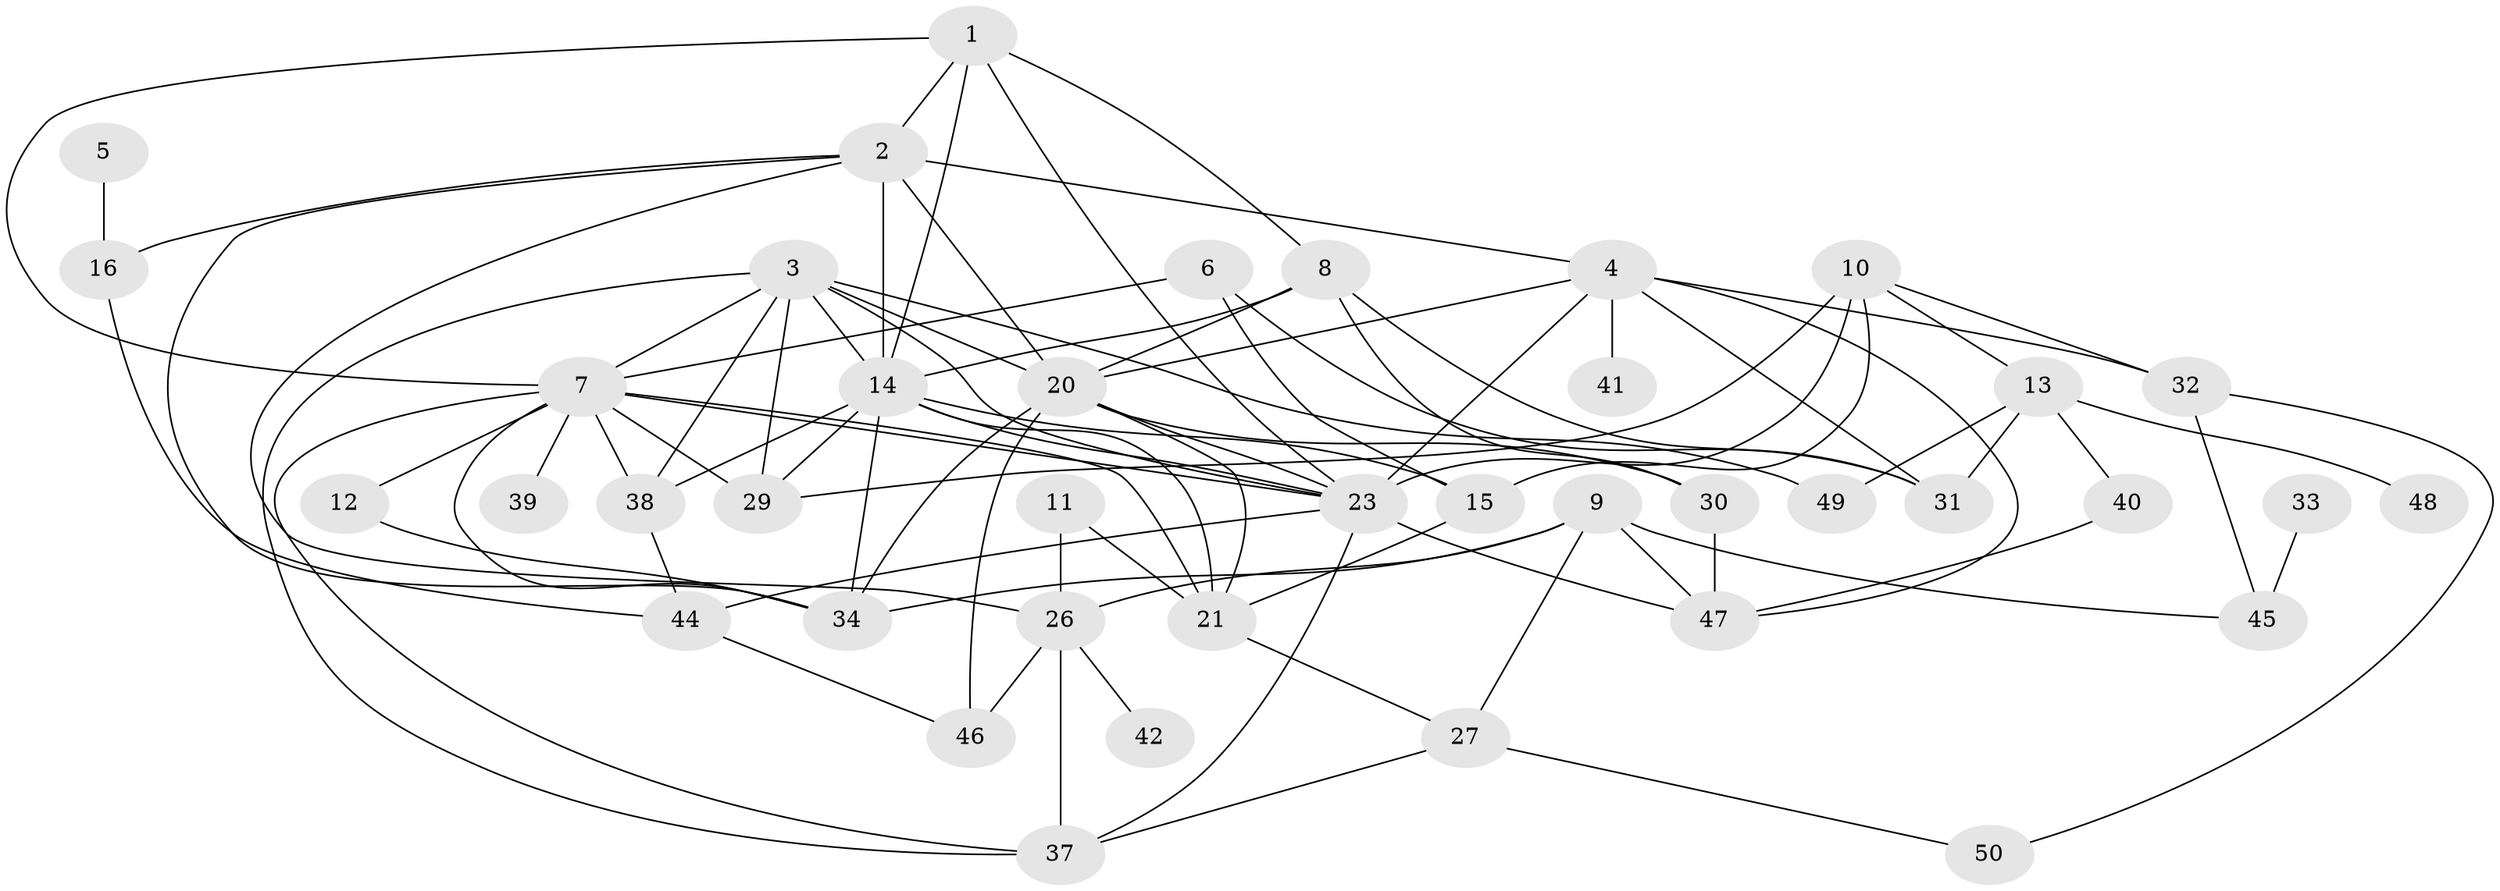 // original degree distribution, {3: 0.168, 5: 0.136, 2: 0.232, 1: 0.168, 6: 0.032, 4: 0.176, 0: 0.072, 7: 0.008, 8: 0.008}
// Generated by graph-tools (version 1.1) at 2025/48/03/04/25 22:48:12]
// undirected, 40 vertices, 87 edges
graph export_dot {
  node [color=gray90,style=filled];
  1;
  2;
  3;
  4;
  5;
  6;
  7;
  8;
  9;
  10;
  11;
  12;
  13;
  14;
  15;
  16;
  20;
  21;
  23;
  26;
  27;
  29;
  30;
  31;
  32;
  33;
  34;
  37;
  38;
  39;
  40;
  41;
  42;
  44;
  45;
  46;
  47;
  48;
  49;
  50;
  1 -- 2 [weight=1.0];
  1 -- 7 [weight=1.0];
  1 -- 8 [weight=1.0];
  1 -- 14 [weight=1.0];
  1 -- 23 [weight=1.0];
  2 -- 4 [weight=1.0];
  2 -- 14 [weight=2.0];
  2 -- 16 [weight=1.0];
  2 -- 20 [weight=1.0];
  2 -- 26 [weight=1.0];
  2 -- 34 [weight=1.0];
  3 -- 7 [weight=1.0];
  3 -- 14 [weight=2.0];
  3 -- 20 [weight=1.0];
  3 -- 23 [weight=1.0];
  3 -- 29 [weight=1.0];
  3 -- 37 [weight=1.0];
  3 -- 38 [weight=1.0];
  3 -- 49 [weight=1.0];
  4 -- 20 [weight=1.0];
  4 -- 23 [weight=1.0];
  4 -- 31 [weight=1.0];
  4 -- 32 [weight=1.0];
  4 -- 41 [weight=1.0];
  4 -- 47 [weight=1.0];
  5 -- 16 [weight=1.0];
  6 -- 7 [weight=2.0];
  6 -- 15 [weight=1.0];
  6 -- 31 [weight=1.0];
  7 -- 12 [weight=4.0];
  7 -- 21 [weight=1.0];
  7 -- 23 [weight=2.0];
  7 -- 29 [weight=1.0];
  7 -- 34 [weight=1.0];
  7 -- 37 [weight=1.0];
  7 -- 38 [weight=1.0];
  7 -- 39 [weight=1.0];
  8 -- 14 [weight=1.0];
  8 -- 20 [weight=3.0];
  8 -- 30 [weight=1.0];
  8 -- 31 [weight=1.0];
  9 -- 26 [weight=1.0];
  9 -- 27 [weight=1.0];
  9 -- 34 [weight=2.0];
  9 -- 45 [weight=1.0];
  9 -- 47 [weight=1.0];
  10 -- 13 [weight=1.0];
  10 -- 15 [weight=1.0];
  10 -- 23 [weight=2.0];
  10 -- 29 [weight=1.0];
  10 -- 32 [weight=1.0];
  11 -- 21 [weight=1.0];
  11 -- 26 [weight=1.0];
  12 -- 34 [weight=1.0];
  13 -- 31 [weight=1.0];
  13 -- 40 [weight=1.0];
  13 -- 48 [weight=1.0];
  13 -- 49 [weight=1.0];
  14 -- 15 [weight=1.0];
  14 -- 21 [weight=2.0];
  14 -- 23 [weight=1.0];
  14 -- 29 [weight=1.0];
  14 -- 34 [weight=1.0];
  14 -- 38 [weight=1.0];
  15 -- 21 [weight=1.0];
  16 -- 44 [weight=1.0];
  20 -- 21 [weight=1.0];
  20 -- 23 [weight=1.0];
  20 -- 30 [weight=1.0];
  20 -- 34 [weight=1.0];
  20 -- 46 [weight=1.0];
  21 -- 27 [weight=1.0];
  23 -- 37 [weight=1.0];
  23 -- 44 [weight=1.0];
  23 -- 47 [weight=1.0];
  26 -- 37 [weight=2.0];
  26 -- 42 [weight=1.0];
  26 -- 46 [weight=1.0];
  27 -- 37 [weight=1.0];
  27 -- 50 [weight=1.0];
  30 -- 47 [weight=1.0];
  32 -- 45 [weight=1.0];
  32 -- 50 [weight=1.0];
  33 -- 45 [weight=2.0];
  38 -- 44 [weight=1.0];
  40 -- 47 [weight=1.0];
  44 -- 46 [weight=1.0];
}
